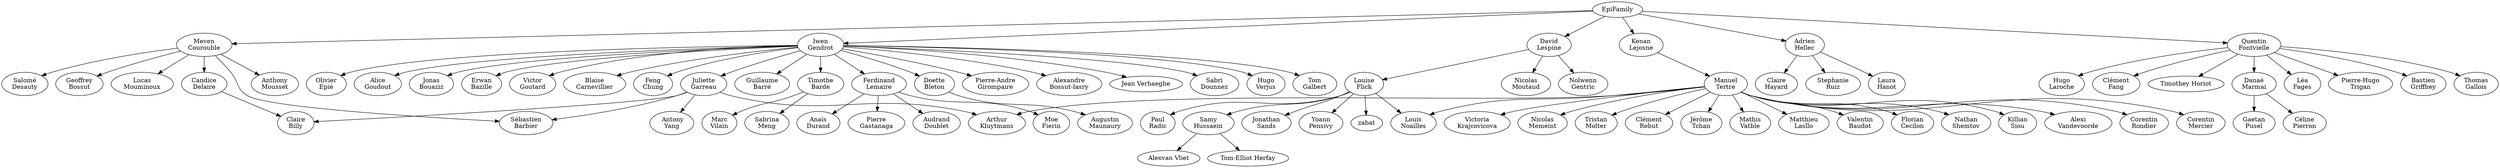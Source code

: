 digraph EpiFamily {
    // list of names
    mev [label="Meven\nCourouble"];
    iwen [label="Iwen\nGendrot"];
    cand [label="Candice\nDelaire"];
    seb [label="Sébastien\nBarbier"];
    anth [label="Anthony\nMousset"];
    salo [label="Salomé\nDesauty"];
    geof [label="Geoffrey\nBossut"];
    lucas [label="Lucas\nMouminoux"];
    dana [label="Danaé\nMarmai"];
    cel [label="Céline\nPierron"];
    gaet [label="Gaetan\nPusel"];
    ferd [label="Ferdinand\nLemaire"];
    moe [label="Moe\nFierin"];
    pier [label="Pierre\nGastanaga"];
    audr [label="Audrand\nDoublet"];
    anais [label="Anaïs\nDurand"];
    dav [label="David\nLespine"];
    flick [label="Louise\nFlick"];
    nic [label="Nicolas\nMoutaud"];
    nolw [label="Nolwenn\nGentric"];
    kenan [label="Kenan\nLejosne"];
    tertre [label="Manuel\nTertre"];
    mercier [label="Corentin\nMercier"];
    noailles [label="Louis\nNoailles"];
    kluyt [label="Arthur\nKluytmans"];
    victoria [label="Victoria\nKrajcovicova"];
    memeint [label="Nicolas\nMemeint"];
    molter [label="Tristan\nMolter"];
    rebut [label="Clément\nRebut"];
    tchan [label="Jérôme\nTchan"];
    vatble [label="Mathis\nVatble"];
    lasllo [label="Matthieu\nLasllo"];
    baudot [label="Valentin\nBaudot"];
    cecilon [label="Florian\nCecilon"];
    shemtov [label="Nathan\nShemtov"];
    siou [label="Killian\nSiou"];
    vanvoorder [label="Alexi\nVandevoorde"];
    rondier [label="Corentin\nRondier"];
    hellec [label="Adrien\nHellec"];
    hayard [label="Claire\nHayard"];
    ruiz [label="Stephanie\nRuiz"];
    hanot [label="Laura\nHanot"];
    font [label="Quentin\nFontvielle"];
    baggins [label="Léa\nFages"];
    ph [label="Pierre-Hugo\nTrigan"];
    griffhey [label="Bastien\nGriffhey"];
    gallois [label="Thomas\nGallois"];
    laroche [label="Hugo\nLaroche"];
    fang [label="Clément\nFang"];
    horiot [label="Timothey Horiot"];
    sands [label="Jonathan\nSands"];
    pensivy [label="Yoann\nPensivy"];
    zabat [labe="Akram\nZabat"];
    radic [label="Paul\nRadic"];
    doette [label="Doette\nBleton"];
    maunaury [label="Augustin\nMaunaury"];
    garreau [label="Juliette\nGarreau"];
    billy [label="Claire\nBilly"];
    yang [label=" Antony\nYang"];
    samy [label="Samy\nHussaein"];
    vanvliet [label="Alex\van Vliet"];
    tome [label="Tom-Elliot Herfay"];
    pag [label="Pierre-Andre\nGirompaire"];
    bossut [label="Alexandre\nBossut-Iasry"];
    jean [label="Jean Verhaeghe"];
    sabri [label="Sabri\nDounnez"];
    verjus [label="Hugo\nVerjus"];
    galbert [label="Tom\nGalbert"];
    epie [label="Olivier\nEpié"];
    goudout [label="Alice\nGoudout"];
    jojo [label="Jonas\nBouaziz"];
    bazille [label="Erwan\nBazille"];
    goutard [label="Victor\nGoutard"];
    blaise [label="Blaise\nCarnevillier"];
    feng [label="Feng\nChung"];
    tim [label="Timothe\nBarde"];
    barre [label="Guillaume\nBarré"];
    vilain [label="Marc\nVilain"];
    meng [label="Sabrina\nMeng"];

    // list of links
    EpiFamily -> iwen;
    EpiFamily -> mev;
    EpiFamily -> dav;
    EpiFamily -> font;
    EpiFamily -> hellec;
    EpiFamily -> kenan;
    iwen -> pag;
    iwen -> bossut;
    iwen -> jean;
    iwen -> sabri;
    iwen -> verjus;
    iwen -> galbert;
    iwen -> epie;
    iwen -> goudout;
    iwen -> jojo;
    iwen -> bazille;
    iwen -> goutard;
    iwen -> blaise;
    iwen -> feng;
    iwen -> tim;
      tim -> vilain; //Tim's tree
      tim -> meng;
    iwen -> barre;
    iwen -> ferd;//Iwen's tree
      ferd -> moe;//Ferdinand's tree
      ferd -> pier;
      ferd -> audr;
      ferd -> anais;
    iwen -> doette;
      doette -> maunaury; //Doette's tree
    iwen -> garreau;
      garreau -> billy; //Juliette's tree
      garreau -> seb;
      garreau -> kluyt;
      garreau -> yang;

    dav -> flick;//David's tree
      flick -> noailles;//Louise's tree
      flick -> sands;
      flick -> pensivy;
      flick -> zabat;
      flick -> radic;
      flick -> samy;
        samy -> vanvliet;
        samy -> tome;
    dav -> nic;
    dav -> nolw;
    hellec -> hayard; //Hellec's tree
    hellec -> ruiz;
    hellec -> hanot;
    font -> dana
      dana -> cel;//Danae's tree
      dana -> gaet;
    font -> laroche;
    font -> baggins;
    font -> fang;
    font -> horiot;
    font -> ph;
    font -> gallois;
    font -> griffhey;
    kenan -> tertre; //Kenan's tree
      tertre -> mercier;//Tertre's tree
      tertre -> noailles;
      tertre -> kluyt;
      tertre -> victoria;
      tertre -> memeint;
      tertre -> molter;
      tertre -> rebut;
      tertre -> tchan;
      tertre -> vatble;
      tertre -> lasllo;
      tertre -> baudot;
      tertre -> cecilon;
      tertre -> shemtov;
      tertre -> siou;
      tertre -> vanvoorder;
      tertre -> rondier;
    mev -> cand; //Meven's tree
      cand -> billy;//Candice'stree
    mev -> seb;
    mev -> anth;
    mev -> salo;
    mev -> geof;
    mev -> lucas;
    }
